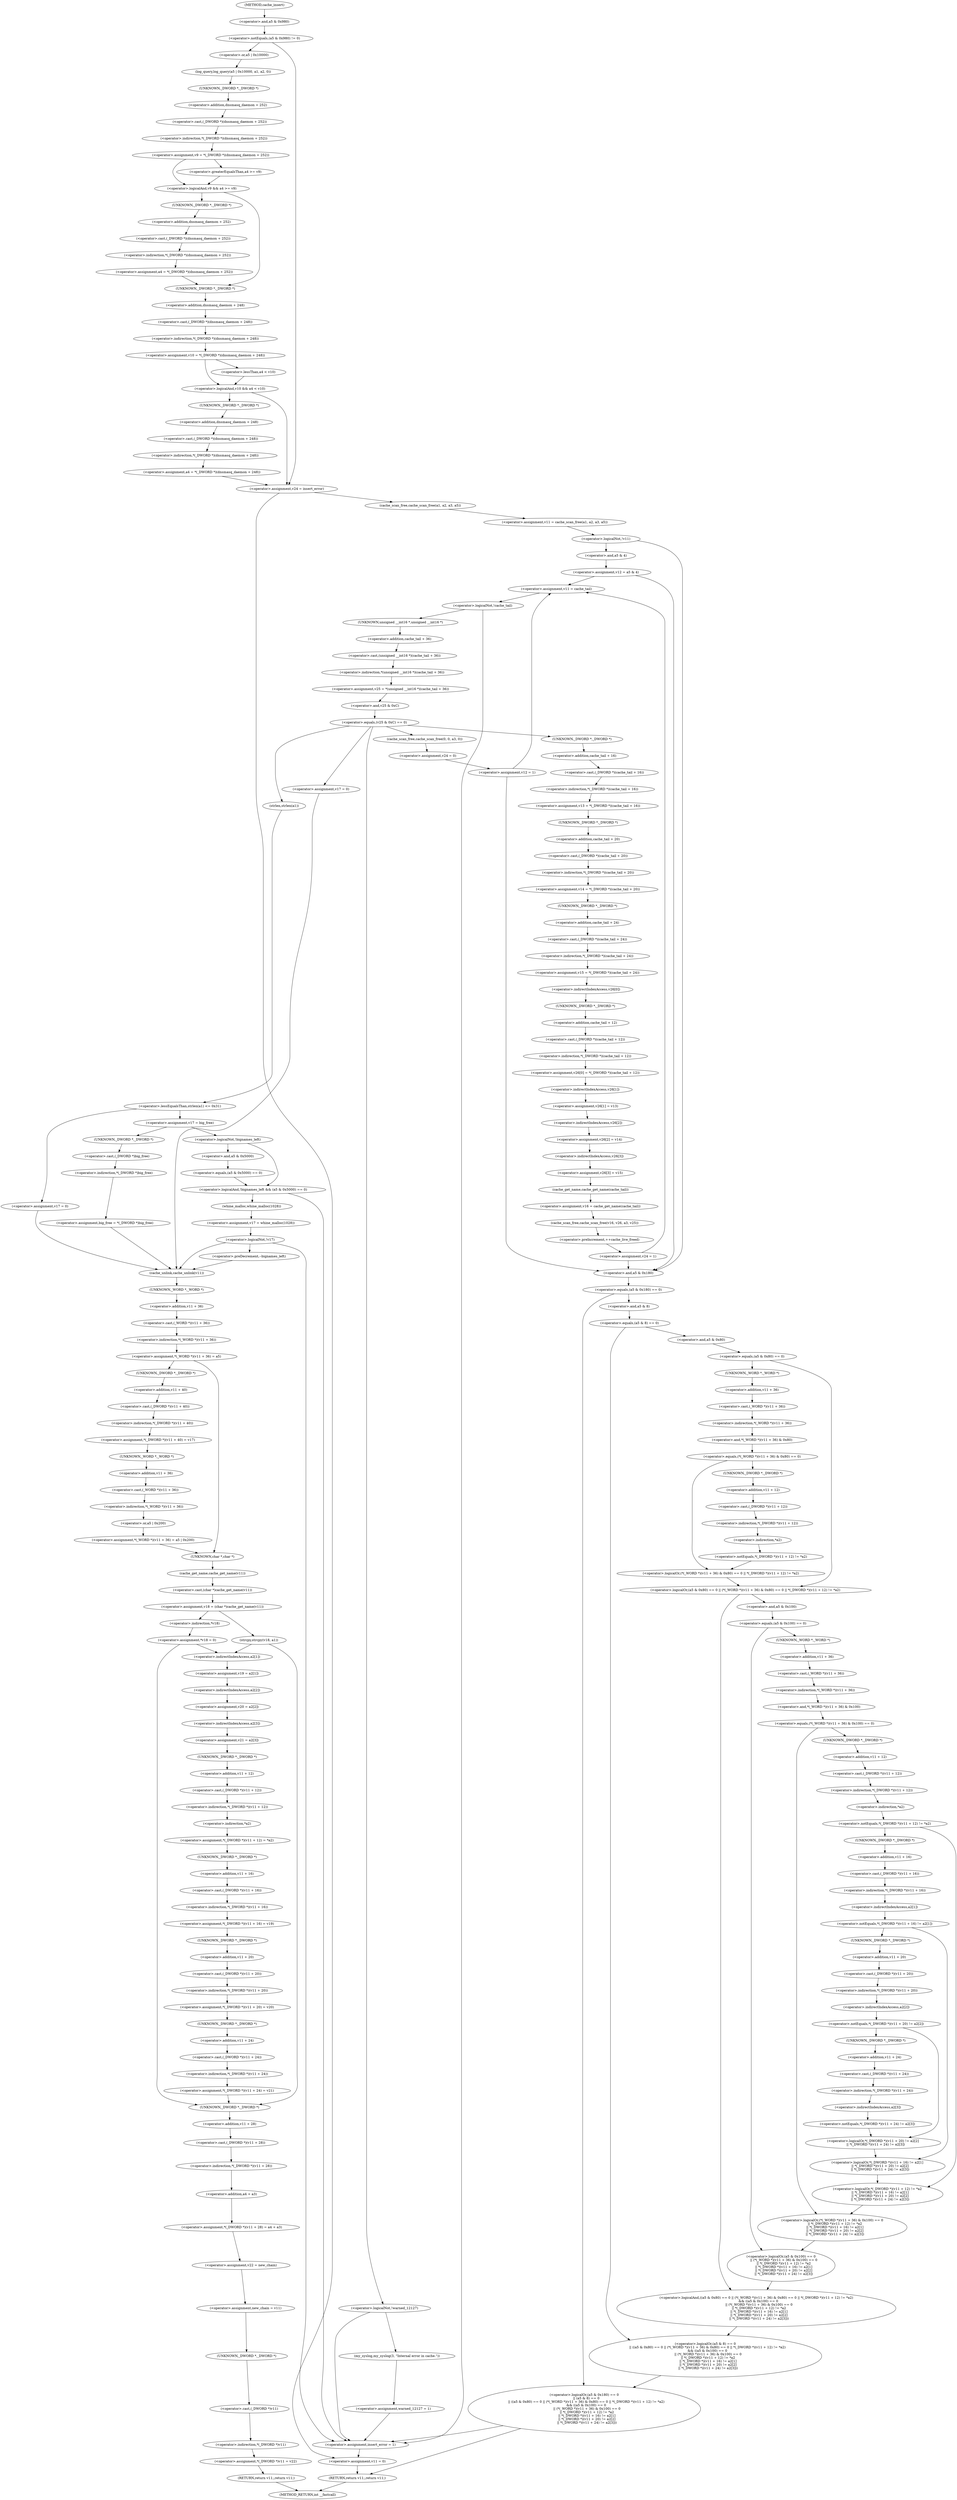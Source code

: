 digraph cache_insert {  
"1000143" [label = "(<operator>.notEquals,(a5 & 0x980) != 0)" ]
"1000144" [label = "(<operator>.and,a5 & 0x980)" ]
"1000149" [label = "(log_query,log_query(a5 | 0x10000, a1, a2, 0))" ]
"1000150" [label = "(<operator>.or,a5 | 0x10000)" ]
"1000156" [label = "(<operator>.assignment,v9 = *(_DWORD *)(dnsmasq_daemon + 252))" ]
"1000158" [label = "(<operator>.indirection,*(_DWORD *)(dnsmasq_daemon + 252))" ]
"1000159" [label = "(<operator>.cast,(_DWORD *)(dnsmasq_daemon + 252))" ]
"1000160" [label = "(UNKNOWN,_DWORD *,_DWORD *)" ]
"1000161" [label = "(<operator>.addition,dnsmasq_daemon + 252)" ]
"1000165" [label = "(<operator>.logicalAnd,v9 && a4 >= v9)" ]
"1000167" [label = "(<operator>.greaterEqualsThan,a4 >= v9)" ]
"1000170" [label = "(<operator>.assignment,a4 = *(_DWORD *)(dnsmasq_daemon + 252))" ]
"1000172" [label = "(<operator>.indirection,*(_DWORD *)(dnsmasq_daemon + 252))" ]
"1000173" [label = "(<operator>.cast,(_DWORD *)(dnsmasq_daemon + 252))" ]
"1000174" [label = "(UNKNOWN,_DWORD *,_DWORD *)" ]
"1000175" [label = "(<operator>.addition,dnsmasq_daemon + 252)" ]
"1000178" [label = "(<operator>.assignment,v10 = *(_DWORD *)(dnsmasq_daemon + 248))" ]
"1000180" [label = "(<operator>.indirection,*(_DWORD *)(dnsmasq_daemon + 248))" ]
"1000181" [label = "(<operator>.cast,(_DWORD *)(dnsmasq_daemon + 248))" ]
"1000182" [label = "(UNKNOWN,_DWORD *,_DWORD *)" ]
"1000183" [label = "(<operator>.addition,dnsmasq_daemon + 248)" ]
"1000187" [label = "(<operator>.logicalAnd,v10 && a4 < v10)" ]
"1000189" [label = "(<operator>.lessThan,a4 < v10)" ]
"1000192" [label = "(<operator>.assignment,a4 = *(_DWORD *)(dnsmasq_daemon + 248))" ]
"1000194" [label = "(<operator>.indirection,*(_DWORD *)(dnsmasq_daemon + 248))" ]
"1000195" [label = "(<operator>.cast,(_DWORD *)(dnsmasq_daemon + 248))" ]
"1000196" [label = "(UNKNOWN,_DWORD *,_DWORD *)" ]
"1000197" [label = "(<operator>.addition,dnsmasq_daemon + 248)" ]
"1000200" [label = "(<operator>.assignment,v24 = insert_error)" ]
"1000206" [label = "(<operator>.assignment,v11 = cache_scan_free(a1, a2, a3, a5))" ]
"1000208" [label = "(cache_scan_free,cache_scan_free(a1, a2, a3, a5))" ]
"1000214" [label = "(<operator>.logicalNot,!v11)" ]
"1000217" [label = "(<operator>.assignment,v12 = a5 & 4)" ]
"1000219" [label = "(<operator>.and,a5 & 4)" ]
"1000225" [label = "(<operator>.assignment,v11 = cache_tail)" ]
"1000229" [label = "(<operator>.logicalNot,!cache_tail)" ]
"1000232" [label = "(<operator>.assignment,v25 = *(unsigned __int16 *)(cache_tail + 36))" ]
"1000234" [label = "(<operator>.indirection,*(unsigned __int16 *)(cache_tail + 36))" ]
"1000235" [label = "(<operator>.cast,(unsigned __int16 *)(cache_tail + 36))" ]
"1000236" [label = "(UNKNOWN,unsigned __int16 *,unsigned __int16 *)" ]
"1000237" [label = "(<operator>.addition,cache_tail + 36)" ]
"1000241" [label = "(<operator>.equals,(v25 & 0xC) == 0)" ]
"1000242" [label = "(<operator>.and,v25 & 0xC)" ]
"1000251" [label = "(<operator>.lessEqualsThan,strlen(a1) <= 0x31)" ]
"1000252" [label = "(strlen,strlen(a1))" ]
"1000256" [label = "(<operator>.assignment,v17 = 0)" ]
"1000261" [label = "(<operator>.assignment,v17 = big_free)" ]
"1000267" [label = "(<operator>.assignment,big_free = *(_DWORD *)big_free)" ]
"1000269" [label = "(<operator>.indirection,*(_DWORD *)big_free)" ]
"1000270" [label = "(<operator>.cast,(_DWORD *)big_free)" ]
"1000271" [label = "(UNKNOWN,_DWORD *,_DWORD *)" ]
"1000276" [label = "(<operator>.logicalAnd,!bignames_left && (a5 & 0x5000) == 0)" ]
"1000277" [label = "(<operator>.logicalNot,!bignames_left)" ]
"1000279" [label = "(<operator>.equals,(a5 & 0x5000) == 0)" ]
"1000280" [label = "(<operator>.and,a5 & 0x5000)" ]
"1000285" [label = "(<operator>.assignment,v17 = whine_malloc(1028))" ]
"1000287" [label = "(whine_malloc,whine_malloc(1028))" ]
"1000290" [label = "(<operator>.logicalNot,!v17)" ]
"1000295" [label = "(<operator>.preDecrement,--bignames_left)" ]
"1000299" [label = "(<operator>.assignment,v17 = 0)" ]
"1000302" [label = "(cache_unlink,cache_unlink(v11))" ]
"1000304" [label = "(<operator>.assignment,*(_WORD *)(v11 + 36) = a5)" ]
"1000305" [label = "(<operator>.indirection,*(_WORD *)(v11 + 36))" ]
"1000306" [label = "(<operator>.cast,(_WORD *)(v11 + 36))" ]
"1000307" [label = "(UNKNOWN,_WORD *,_WORD *)" ]
"1000308" [label = "(<operator>.addition,v11 + 36)" ]
"1000315" [label = "(<operator>.assignment,*(_DWORD *)(v11 + 40) = v17)" ]
"1000316" [label = "(<operator>.indirection,*(_DWORD *)(v11 + 40))" ]
"1000317" [label = "(<operator>.cast,(_DWORD *)(v11 + 40))" ]
"1000318" [label = "(UNKNOWN,_DWORD *,_DWORD *)" ]
"1000319" [label = "(<operator>.addition,v11 + 40)" ]
"1000323" [label = "(<operator>.assignment,*(_WORD *)(v11 + 36) = a5 | 0x200)" ]
"1000324" [label = "(<operator>.indirection,*(_WORD *)(v11 + 36))" ]
"1000325" [label = "(<operator>.cast,(_WORD *)(v11 + 36))" ]
"1000326" [label = "(UNKNOWN,_WORD *,_WORD *)" ]
"1000327" [label = "(<operator>.addition,v11 + 36)" ]
"1000330" [label = "(<operator>.or,a5 | 0x200)" ]
"1000333" [label = "(<operator>.assignment,v18 = (char *)cache_get_name(v11))" ]
"1000335" [label = "(<operator>.cast,(char *)cache_get_name(v11))" ]
"1000336" [label = "(UNKNOWN,char *,char *)" ]
"1000337" [label = "(cache_get_name,cache_get_name(v11))" ]
"1000341" [label = "(strcpy,strcpy(v18, a1))" ]
"1000345" [label = "(<operator>.assignment,*v18 = 0)" ]
"1000346" [label = "(<operator>.indirection,*v18)" ]
"1000352" [label = "(<operator>.assignment,v19 = a2[1])" ]
"1000354" [label = "(<operator>.indirectIndexAccess,a2[1])" ]
"1000357" [label = "(<operator>.assignment,v20 = a2[2])" ]
"1000359" [label = "(<operator>.indirectIndexAccess,a2[2])" ]
"1000362" [label = "(<operator>.assignment,v21 = a2[3])" ]
"1000364" [label = "(<operator>.indirectIndexAccess,a2[3])" ]
"1000367" [label = "(<operator>.assignment,*(_DWORD *)(v11 + 12) = *a2)" ]
"1000368" [label = "(<operator>.indirection,*(_DWORD *)(v11 + 12))" ]
"1000369" [label = "(<operator>.cast,(_DWORD *)(v11 + 12))" ]
"1000370" [label = "(UNKNOWN,_DWORD *,_DWORD *)" ]
"1000371" [label = "(<operator>.addition,v11 + 12)" ]
"1000374" [label = "(<operator>.indirection,*a2)" ]
"1000376" [label = "(<operator>.assignment,*(_DWORD *)(v11 + 16) = v19)" ]
"1000377" [label = "(<operator>.indirection,*(_DWORD *)(v11 + 16))" ]
"1000378" [label = "(<operator>.cast,(_DWORD *)(v11 + 16))" ]
"1000379" [label = "(UNKNOWN,_DWORD *,_DWORD *)" ]
"1000380" [label = "(<operator>.addition,v11 + 16)" ]
"1000384" [label = "(<operator>.assignment,*(_DWORD *)(v11 + 20) = v20)" ]
"1000385" [label = "(<operator>.indirection,*(_DWORD *)(v11 + 20))" ]
"1000386" [label = "(<operator>.cast,(_DWORD *)(v11 + 20))" ]
"1000387" [label = "(UNKNOWN,_DWORD *,_DWORD *)" ]
"1000388" [label = "(<operator>.addition,v11 + 20)" ]
"1000392" [label = "(<operator>.assignment,*(_DWORD *)(v11 + 24) = v21)" ]
"1000393" [label = "(<operator>.indirection,*(_DWORD *)(v11 + 24))" ]
"1000394" [label = "(<operator>.cast,(_DWORD *)(v11 + 24))" ]
"1000395" [label = "(UNKNOWN,_DWORD *,_DWORD *)" ]
"1000396" [label = "(<operator>.addition,v11 + 24)" ]
"1000400" [label = "(<operator>.assignment,*(_DWORD *)(v11 + 28) = a4 + a3)" ]
"1000401" [label = "(<operator>.indirection,*(_DWORD *)(v11 + 28))" ]
"1000402" [label = "(<operator>.cast,(_DWORD *)(v11 + 28))" ]
"1000403" [label = "(UNKNOWN,_DWORD *,_DWORD *)" ]
"1000404" [label = "(<operator>.addition,v11 + 28)" ]
"1000407" [label = "(<operator>.addition,a4 + a3)" ]
"1000410" [label = "(<operator>.assignment,v22 = new_chain)" ]
"1000413" [label = "(<operator>.assignment,new_chain = v11)" ]
"1000416" [label = "(<operator>.assignment,*(_DWORD *)v11 = v22)" ]
"1000417" [label = "(<operator>.indirection,*(_DWORD *)v11)" ]
"1000418" [label = "(<operator>.cast,(_DWORD *)v11)" ]
"1000419" [label = "(UNKNOWN,_DWORD *,_DWORD *)" ]
"1000422" [label = "(RETURN,return v11;,return v11;)" ]
"1000428" [label = "(<operator>.logicalNot,!warned_12127)" ]
"1000431" [label = "(my_syslog,my_syslog(3, \"Internal error in cache.\"))" ]
"1000434" [label = "(<operator>.assignment,warned_12127 = 1)" ]
"1000441" [label = "(<operator>.assignment,v13 = *(_DWORD *)(cache_tail + 16))" ]
"1000443" [label = "(<operator>.indirection,*(_DWORD *)(cache_tail + 16))" ]
"1000444" [label = "(<operator>.cast,(_DWORD *)(cache_tail + 16))" ]
"1000445" [label = "(UNKNOWN,_DWORD *,_DWORD *)" ]
"1000446" [label = "(<operator>.addition,cache_tail + 16)" ]
"1000449" [label = "(<operator>.assignment,v14 = *(_DWORD *)(cache_tail + 20))" ]
"1000451" [label = "(<operator>.indirection,*(_DWORD *)(cache_tail + 20))" ]
"1000452" [label = "(<operator>.cast,(_DWORD *)(cache_tail + 20))" ]
"1000453" [label = "(UNKNOWN,_DWORD *,_DWORD *)" ]
"1000454" [label = "(<operator>.addition,cache_tail + 20)" ]
"1000457" [label = "(<operator>.assignment,v15 = *(_DWORD *)(cache_tail + 24))" ]
"1000459" [label = "(<operator>.indirection,*(_DWORD *)(cache_tail + 24))" ]
"1000460" [label = "(<operator>.cast,(_DWORD *)(cache_tail + 24))" ]
"1000461" [label = "(UNKNOWN,_DWORD *,_DWORD *)" ]
"1000462" [label = "(<operator>.addition,cache_tail + 24)" ]
"1000465" [label = "(<operator>.assignment,v26[0] = *(_DWORD *)(cache_tail + 12))" ]
"1000466" [label = "(<operator>.indirectIndexAccess,v26[0])" ]
"1000469" [label = "(<operator>.indirection,*(_DWORD *)(cache_tail + 12))" ]
"1000470" [label = "(<operator>.cast,(_DWORD *)(cache_tail + 12))" ]
"1000471" [label = "(UNKNOWN,_DWORD *,_DWORD *)" ]
"1000472" [label = "(<operator>.addition,cache_tail + 12)" ]
"1000475" [label = "(<operator>.assignment,v26[1] = v13)" ]
"1000476" [label = "(<operator>.indirectIndexAccess,v26[1])" ]
"1000480" [label = "(<operator>.assignment,v26[2] = v14)" ]
"1000481" [label = "(<operator>.indirectIndexAccess,v26[2])" ]
"1000485" [label = "(<operator>.assignment,v26[3] = v15)" ]
"1000486" [label = "(<operator>.indirectIndexAccess,v26[3])" ]
"1000490" [label = "(<operator>.assignment,v16 = cache_get_name(cache_tail))" ]
"1000492" [label = "(cache_get_name,cache_get_name(cache_tail))" ]
"1000494" [label = "(cache_scan_free,cache_scan_free(v16, v26, a3, v25))" ]
"1000499" [label = "(<operator>.preIncrement,++cache_live_freed)" ]
"1000501" [label = "(<operator>.assignment,v24 = 1)" ]
"1000506" [label = "(cache_scan_free,cache_scan_free(0, 0, a3, 0))" ]
"1000511" [label = "(<operator>.assignment,v24 = 0)" ]
"1000514" [label = "(<operator>.assignment,v12 = 1)" ]
"1000518" [label = "(<operator>.logicalOr,(a5 & 0x180) == 0\n    || (a5 & 8) == 0\n    || ((a5 & 0x80) == 0 || (*(_WORD *)(v11 + 36) & 0x80) == 0 || *(_DWORD *)(v11 + 12) != *a2)\n    && ((a5 & 0x100) == 0\n     || (*(_WORD *)(v11 + 36) & 0x100) == 0\n     || *(_DWORD *)(v11 + 12) != *a2\n     || *(_DWORD *)(v11 + 16) != a2[1]\n     || *(_DWORD *)(v11 + 20) != a2[2]\n     || *(_DWORD *)(v11 + 24) != a2[3]))" ]
"1000519" [label = "(<operator>.equals,(a5 & 0x180) == 0)" ]
"1000520" [label = "(<operator>.and,a5 & 0x180)" ]
"1000524" [label = "(<operator>.logicalOr,(a5 & 8) == 0\n    || ((a5 & 0x80) == 0 || (*(_WORD *)(v11 + 36) & 0x80) == 0 || *(_DWORD *)(v11 + 12) != *a2)\n    && ((a5 & 0x100) == 0\n     || (*(_WORD *)(v11 + 36) & 0x100) == 0\n     || *(_DWORD *)(v11 + 12) != *a2\n     || *(_DWORD *)(v11 + 16) != a2[1]\n     || *(_DWORD *)(v11 + 20) != a2[2]\n     || *(_DWORD *)(v11 + 24) != a2[3]))" ]
"1000525" [label = "(<operator>.equals,(a5 & 8) == 0)" ]
"1000526" [label = "(<operator>.and,a5 & 8)" ]
"1000530" [label = "(<operator>.logicalAnd,((a5 & 0x80) == 0 || (*(_WORD *)(v11 + 36) & 0x80) == 0 || *(_DWORD *)(v11 + 12) != *a2)\n    && ((a5 & 0x100) == 0\n     || (*(_WORD *)(v11 + 36) & 0x100) == 0\n     || *(_DWORD *)(v11 + 12) != *a2\n     || *(_DWORD *)(v11 + 16) != a2[1]\n     || *(_DWORD *)(v11 + 20) != a2[2]\n     || *(_DWORD *)(v11 + 24) != a2[3]))" ]
"1000531" [label = "(<operator>.logicalOr,(a5 & 0x80) == 0 || (*(_WORD *)(v11 + 36) & 0x80) == 0 || *(_DWORD *)(v11 + 12) != *a2)" ]
"1000532" [label = "(<operator>.equals,(a5 & 0x80) == 0)" ]
"1000533" [label = "(<operator>.and,a5 & 0x80)" ]
"1000537" [label = "(<operator>.logicalOr,(*(_WORD *)(v11 + 36) & 0x80) == 0 || *(_DWORD *)(v11 + 12) != *a2)" ]
"1000538" [label = "(<operator>.equals,(*(_WORD *)(v11 + 36) & 0x80) == 0)" ]
"1000539" [label = "(<operator>.and,*(_WORD *)(v11 + 36) & 0x80)" ]
"1000540" [label = "(<operator>.indirection,*(_WORD *)(v11 + 36))" ]
"1000541" [label = "(<operator>.cast,(_WORD *)(v11 + 36))" ]
"1000542" [label = "(UNKNOWN,_WORD *,_WORD *)" ]
"1000543" [label = "(<operator>.addition,v11 + 36)" ]
"1000548" [label = "(<operator>.notEquals,*(_DWORD *)(v11 + 12) != *a2)" ]
"1000549" [label = "(<operator>.indirection,*(_DWORD *)(v11 + 12))" ]
"1000550" [label = "(<operator>.cast,(_DWORD *)(v11 + 12))" ]
"1000551" [label = "(UNKNOWN,_DWORD *,_DWORD *)" ]
"1000552" [label = "(<operator>.addition,v11 + 12)" ]
"1000555" [label = "(<operator>.indirection,*a2)" ]
"1000557" [label = "(<operator>.logicalOr,(a5 & 0x100) == 0\n     || (*(_WORD *)(v11 + 36) & 0x100) == 0\n     || *(_DWORD *)(v11 + 12) != *a2\n     || *(_DWORD *)(v11 + 16) != a2[1]\n     || *(_DWORD *)(v11 + 20) != a2[2]\n     || *(_DWORD *)(v11 + 24) != a2[3])" ]
"1000558" [label = "(<operator>.equals,(a5 & 0x100) == 0)" ]
"1000559" [label = "(<operator>.and,a5 & 0x100)" ]
"1000563" [label = "(<operator>.logicalOr,(*(_WORD *)(v11 + 36) & 0x100) == 0\n     || *(_DWORD *)(v11 + 12) != *a2\n     || *(_DWORD *)(v11 + 16) != a2[1]\n     || *(_DWORD *)(v11 + 20) != a2[2]\n     || *(_DWORD *)(v11 + 24) != a2[3])" ]
"1000564" [label = "(<operator>.equals,(*(_WORD *)(v11 + 36) & 0x100) == 0)" ]
"1000565" [label = "(<operator>.and,*(_WORD *)(v11 + 36) & 0x100)" ]
"1000566" [label = "(<operator>.indirection,*(_WORD *)(v11 + 36))" ]
"1000567" [label = "(<operator>.cast,(_WORD *)(v11 + 36))" ]
"1000568" [label = "(UNKNOWN,_WORD *,_WORD *)" ]
"1000569" [label = "(<operator>.addition,v11 + 36)" ]
"1000574" [label = "(<operator>.logicalOr,*(_DWORD *)(v11 + 12) != *a2\n     || *(_DWORD *)(v11 + 16) != a2[1]\n     || *(_DWORD *)(v11 + 20) != a2[2]\n     || *(_DWORD *)(v11 + 24) != a2[3])" ]
"1000575" [label = "(<operator>.notEquals,*(_DWORD *)(v11 + 12) != *a2)" ]
"1000576" [label = "(<operator>.indirection,*(_DWORD *)(v11 + 12))" ]
"1000577" [label = "(<operator>.cast,(_DWORD *)(v11 + 12))" ]
"1000578" [label = "(UNKNOWN,_DWORD *,_DWORD *)" ]
"1000579" [label = "(<operator>.addition,v11 + 12)" ]
"1000582" [label = "(<operator>.indirection,*a2)" ]
"1000584" [label = "(<operator>.logicalOr,*(_DWORD *)(v11 + 16) != a2[1]\n     || *(_DWORD *)(v11 + 20) != a2[2]\n     || *(_DWORD *)(v11 + 24) != a2[3])" ]
"1000585" [label = "(<operator>.notEquals,*(_DWORD *)(v11 + 16) != a2[1])" ]
"1000586" [label = "(<operator>.indirection,*(_DWORD *)(v11 + 16))" ]
"1000587" [label = "(<operator>.cast,(_DWORD *)(v11 + 16))" ]
"1000588" [label = "(UNKNOWN,_DWORD *,_DWORD *)" ]
"1000589" [label = "(<operator>.addition,v11 + 16)" ]
"1000592" [label = "(<operator>.indirectIndexAccess,a2[1])" ]
"1000595" [label = "(<operator>.logicalOr,*(_DWORD *)(v11 + 20) != a2[2]\n     || *(_DWORD *)(v11 + 24) != a2[3])" ]
"1000596" [label = "(<operator>.notEquals,*(_DWORD *)(v11 + 20) != a2[2])" ]
"1000597" [label = "(<operator>.indirection,*(_DWORD *)(v11 + 20))" ]
"1000598" [label = "(<operator>.cast,(_DWORD *)(v11 + 20))" ]
"1000599" [label = "(UNKNOWN,_DWORD *,_DWORD *)" ]
"1000600" [label = "(<operator>.addition,v11 + 20)" ]
"1000603" [label = "(<operator>.indirectIndexAccess,a2[2])" ]
"1000606" [label = "(<operator>.notEquals,*(_DWORD *)(v11 + 24) != a2[3])" ]
"1000607" [label = "(<operator>.indirection,*(_DWORD *)(v11 + 24))" ]
"1000608" [label = "(<operator>.cast,(_DWORD *)(v11 + 24))" ]
"1000609" [label = "(UNKNOWN,_DWORD *,_DWORD *)" ]
"1000610" [label = "(<operator>.addition,v11 + 24)" ]
"1000613" [label = "(<operator>.indirectIndexAccess,a2[3])" ]
"1000618" [label = "(<operator>.assignment,insert_error = 1)" ]
"1000622" [label = "(<operator>.assignment,v11 = 0)" ]
"1000625" [label = "(RETURN,return v11;,return v11;)" ]
"1000118" [label = "(METHOD,cache_insert)" ]
"1000627" [label = "(METHOD_RETURN,int __fastcall)" ]
  "1000143" -> "1000150" 
  "1000143" -> "1000200" 
  "1000144" -> "1000143" 
  "1000149" -> "1000160" 
  "1000150" -> "1000149" 
  "1000156" -> "1000165" 
  "1000156" -> "1000167" 
  "1000158" -> "1000156" 
  "1000159" -> "1000158" 
  "1000160" -> "1000161" 
  "1000161" -> "1000159" 
  "1000165" -> "1000174" 
  "1000165" -> "1000182" 
  "1000167" -> "1000165" 
  "1000170" -> "1000182" 
  "1000172" -> "1000170" 
  "1000173" -> "1000172" 
  "1000174" -> "1000175" 
  "1000175" -> "1000173" 
  "1000178" -> "1000187" 
  "1000178" -> "1000189" 
  "1000180" -> "1000178" 
  "1000181" -> "1000180" 
  "1000182" -> "1000183" 
  "1000183" -> "1000181" 
  "1000187" -> "1000196" 
  "1000187" -> "1000200" 
  "1000189" -> "1000187" 
  "1000192" -> "1000200" 
  "1000194" -> "1000192" 
  "1000195" -> "1000194" 
  "1000196" -> "1000197" 
  "1000197" -> "1000195" 
  "1000200" -> "1000622" 
  "1000200" -> "1000208" 
  "1000206" -> "1000214" 
  "1000208" -> "1000206" 
  "1000214" -> "1000219" 
  "1000214" -> "1000520" 
  "1000217" -> "1000225" 
  "1000217" -> "1000520" 
  "1000219" -> "1000217" 
  "1000225" -> "1000229" 
  "1000229" -> "1000618" 
  "1000229" -> "1000236" 
  "1000232" -> "1000242" 
  "1000234" -> "1000232" 
  "1000235" -> "1000234" 
  "1000236" -> "1000237" 
  "1000237" -> "1000235" 
  "1000241" -> "1000252" 
  "1000241" -> "1000299" 
  "1000241" -> "1000428" 
  "1000241" -> "1000445" 
  "1000241" -> "1000506" 
  "1000242" -> "1000241" 
  "1000251" -> "1000256" 
  "1000251" -> "1000261" 
  "1000252" -> "1000251" 
  "1000256" -> "1000302" 
  "1000261" -> "1000271" 
  "1000261" -> "1000277" 
  "1000267" -> "1000302" 
  "1000269" -> "1000267" 
  "1000270" -> "1000269" 
  "1000271" -> "1000270" 
  "1000276" -> "1000618" 
  "1000276" -> "1000287" 
  "1000277" -> "1000276" 
  "1000277" -> "1000280" 
  "1000279" -> "1000276" 
  "1000280" -> "1000279" 
  "1000285" -> "1000290" 
  "1000287" -> "1000285" 
  "1000290" -> "1000618" 
  "1000290" -> "1000295" 
  "1000290" -> "1000302" 
  "1000295" -> "1000302" 
  "1000299" -> "1000302" 
  "1000302" -> "1000307" 
  "1000304" -> "1000318" 
  "1000304" -> "1000336" 
  "1000305" -> "1000304" 
  "1000306" -> "1000305" 
  "1000307" -> "1000308" 
  "1000308" -> "1000306" 
  "1000315" -> "1000326" 
  "1000316" -> "1000315" 
  "1000317" -> "1000316" 
  "1000318" -> "1000319" 
  "1000319" -> "1000317" 
  "1000323" -> "1000336" 
  "1000324" -> "1000330" 
  "1000325" -> "1000324" 
  "1000326" -> "1000327" 
  "1000327" -> "1000325" 
  "1000330" -> "1000323" 
  "1000333" -> "1000341" 
  "1000333" -> "1000346" 
  "1000335" -> "1000333" 
  "1000336" -> "1000337" 
  "1000337" -> "1000335" 
  "1000341" -> "1000403" 
  "1000341" -> "1000354" 
  "1000345" -> "1000403" 
  "1000345" -> "1000354" 
  "1000346" -> "1000345" 
  "1000352" -> "1000359" 
  "1000354" -> "1000352" 
  "1000357" -> "1000364" 
  "1000359" -> "1000357" 
  "1000362" -> "1000370" 
  "1000364" -> "1000362" 
  "1000367" -> "1000379" 
  "1000368" -> "1000374" 
  "1000369" -> "1000368" 
  "1000370" -> "1000371" 
  "1000371" -> "1000369" 
  "1000374" -> "1000367" 
  "1000376" -> "1000387" 
  "1000377" -> "1000376" 
  "1000378" -> "1000377" 
  "1000379" -> "1000380" 
  "1000380" -> "1000378" 
  "1000384" -> "1000395" 
  "1000385" -> "1000384" 
  "1000386" -> "1000385" 
  "1000387" -> "1000388" 
  "1000388" -> "1000386" 
  "1000392" -> "1000403" 
  "1000393" -> "1000392" 
  "1000394" -> "1000393" 
  "1000395" -> "1000396" 
  "1000396" -> "1000394" 
  "1000400" -> "1000410" 
  "1000401" -> "1000407" 
  "1000402" -> "1000401" 
  "1000403" -> "1000404" 
  "1000404" -> "1000402" 
  "1000407" -> "1000400" 
  "1000410" -> "1000413" 
  "1000413" -> "1000419" 
  "1000416" -> "1000422" 
  "1000417" -> "1000416" 
  "1000418" -> "1000417" 
  "1000419" -> "1000418" 
  "1000422" -> "1000627" 
  "1000428" -> "1000431" 
  "1000428" -> "1000618" 
  "1000431" -> "1000434" 
  "1000434" -> "1000618" 
  "1000441" -> "1000453" 
  "1000443" -> "1000441" 
  "1000444" -> "1000443" 
  "1000445" -> "1000446" 
  "1000446" -> "1000444" 
  "1000449" -> "1000461" 
  "1000451" -> "1000449" 
  "1000452" -> "1000451" 
  "1000453" -> "1000454" 
  "1000454" -> "1000452" 
  "1000457" -> "1000466" 
  "1000459" -> "1000457" 
  "1000460" -> "1000459" 
  "1000461" -> "1000462" 
  "1000462" -> "1000460" 
  "1000465" -> "1000476" 
  "1000466" -> "1000471" 
  "1000469" -> "1000465" 
  "1000470" -> "1000469" 
  "1000471" -> "1000472" 
  "1000472" -> "1000470" 
  "1000475" -> "1000481" 
  "1000476" -> "1000475" 
  "1000480" -> "1000486" 
  "1000481" -> "1000480" 
  "1000485" -> "1000492" 
  "1000486" -> "1000485" 
  "1000490" -> "1000494" 
  "1000492" -> "1000490" 
  "1000494" -> "1000499" 
  "1000499" -> "1000501" 
  "1000501" -> "1000225" 
  "1000501" -> "1000520" 
  "1000506" -> "1000511" 
  "1000511" -> "1000514" 
  "1000514" -> "1000225" 
  "1000514" -> "1000520" 
  "1000518" -> "1000618" 
  "1000518" -> "1000625" 
  "1000519" -> "1000518" 
  "1000519" -> "1000526" 
  "1000520" -> "1000519" 
  "1000524" -> "1000518" 
  "1000525" -> "1000524" 
  "1000525" -> "1000533" 
  "1000526" -> "1000525" 
  "1000530" -> "1000524" 
  "1000531" -> "1000530" 
  "1000531" -> "1000559" 
  "1000532" -> "1000542" 
  "1000532" -> "1000531" 
  "1000533" -> "1000532" 
  "1000537" -> "1000531" 
  "1000538" -> "1000551" 
  "1000538" -> "1000537" 
  "1000539" -> "1000538" 
  "1000540" -> "1000539" 
  "1000541" -> "1000540" 
  "1000542" -> "1000543" 
  "1000543" -> "1000541" 
  "1000548" -> "1000537" 
  "1000549" -> "1000555" 
  "1000550" -> "1000549" 
  "1000551" -> "1000552" 
  "1000552" -> "1000550" 
  "1000555" -> "1000548" 
  "1000557" -> "1000530" 
  "1000558" -> "1000568" 
  "1000558" -> "1000557" 
  "1000559" -> "1000558" 
  "1000563" -> "1000557" 
  "1000564" -> "1000578" 
  "1000564" -> "1000563" 
  "1000565" -> "1000564" 
  "1000566" -> "1000565" 
  "1000567" -> "1000566" 
  "1000568" -> "1000569" 
  "1000569" -> "1000567" 
  "1000574" -> "1000563" 
  "1000575" -> "1000588" 
  "1000575" -> "1000574" 
  "1000576" -> "1000582" 
  "1000577" -> "1000576" 
  "1000578" -> "1000579" 
  "1000579" -> "1000577" 
  "1000582" -> "1000575" 
  "1000584" -> "1000574" 
  "1000585" -> "1000599" 
  "1000585" -> "1000584" 
  "1000586" -> "1000592" 
  "1000587" -> "1000586" 
  "1000588" -> "1000589" 
  "1000589" -> "1000587" 
  "1000592" -> "1000585" 
  "1000595" -> "1000584" 
  "1000596" -> "1000609" 
  "1000596" -> "1000595" 
  "1000597" -> "1000603" 
  "1000598" -> "1000597" 
  "1000599" -> "1000600" 
  "1000600" -> "1000598" 
  "1000603" -> "1000596" 
  "1000606" -> "1000595" 
  "1000607" -> "1000613" 
  "1000608" -> "1000607" 
  "1000609" -> "1000610" 
  "1000610" -> "1000608" 
  "1000613" -> "1000606" 
  "1000618" -> "1000622" 
  "1000622" -> "1000625" 
  "1000625" -> "1000627" 
  "1000118" -> "1000144" 
}
